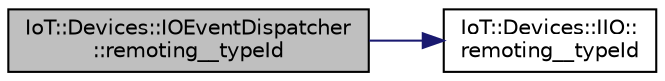 digraph "IoT::Devices::IOEventDispatcher::remoting__typeId"
{
 // LATEX_PDF_SIZE
  edge [fontname="Helvetica",fontsize="10",labelfontname="Helvetica",labelfontsize="10"];
  node [fontname="Helvetica",fontsize="10",shape=record];
  rankdir="LR";
  Node1 [label="IoT::Devices::IOEventDispatcher\l::remoting__typeId",height=0.2,width=0.4,color="black", fillcolor="grey75", style="filled", fontcolor="black",tooltip=" "];
  Node1 -> Node2 [color="midnightblue",fontsize="10",style="solid"];
  Node2 [label="IoT::Devices::IIO::\lremoting__typeId",height=0.2,width=0.4,color="black", fillcolor="white", style="filled",URL="$classIoT_1_1Devices_1_1IIO.html#af2fb6e5ddde3634cb8f21e69c634e2a0",tooltip=" "];
}
